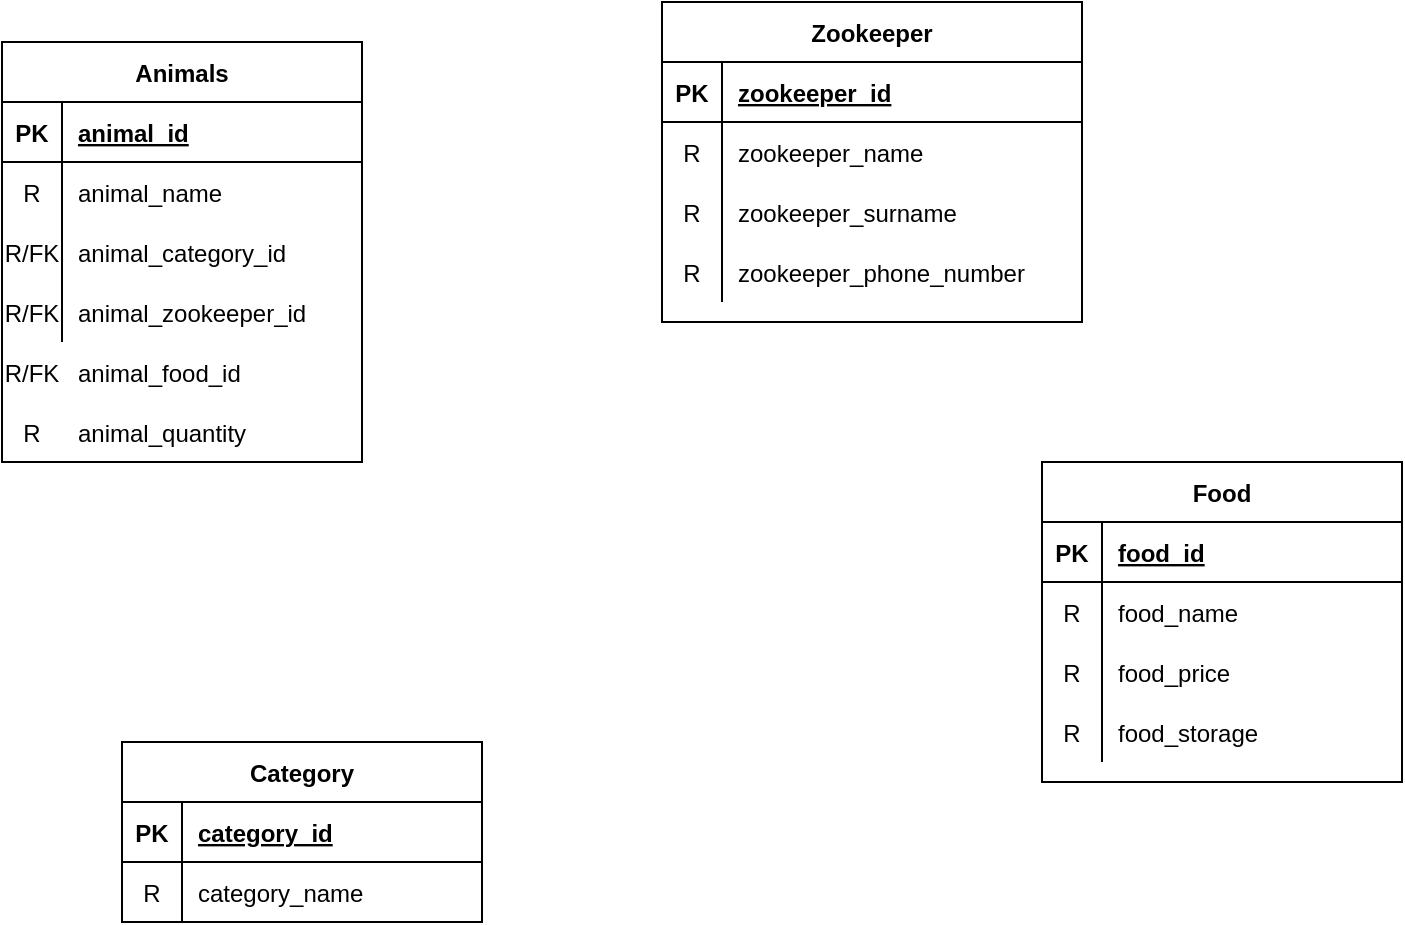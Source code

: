 <mxfile version="14.7.2" type="github">
  <diagram id="sl1sLAIorJPmM6Glef_p" name="Page-1">
    <mxGraphModel dx="1422" dy="762" grid="1" gridSize="10" guides="1" tooltips="1" connect="1" arrows="1" fold="1" page="1" pageScale="1" pageWidth="827" pageHeight="1169" math="0" shadow="0">
      <root>
        <mxCell id="0" />
        <mxCell id="1" parent="0" />
        <mxCell id="H-2fJrms_N8roYaYfMnV-32" value="Zookeeper" style="shape=table;startSize=30;container=1;collapsible=1;childLayout=tableLayout;fixedRows=1;rowLines=0;fontStyle=1;align=center;resizeLast=1;" vertex="1" parent="1">
          <mxGeometry x="400" y="60" width="210" height="160" as="geometry" />
        </mxCell>
        <mxCell id="H-2fJrms_N8roYaYfMnV-33" value="" style="shape=partialRectangle;collapsible=0;dropTarget=0;pointerEvents=0;fillColor=none;top=0;left=0;bottom=1;right=0;points=[[0,0.5],[1,0.5]];portConstraint=eastwest;" vertex="1" parent="H-2fJrms_N8roYaYfMnV-32">
          <mxGeometry y="30" width="210" height="30" as="geometry" />
        </mxCell>
        <mxCell id="H-2fJrms_N8roYaYfMnV-34" value="PK" style="shape=partialRectangle;connectable=0;fillColor=none;top=0;left=0;bottom=0;right=0;fontStyle=1;overflow=hidden;" vertex="1" parent="H-2fJrms_N8roYaYfMnV-33">
          <mxGeometry width="30" height="30" as="geometry" />
        </mxCell>
        <mxCell id="H-2fJrms_N8roYaYfMnV-35" value="zookeeper_id" style="shape=partialRectangle;connectable=0;fillColor=none;top=0;left=0;bottom=0;right=0;align=left;spacingLeft=6;fontStyle=5;overflow=hidden;" vertex="1" parent="H-2fJrms_N8roYaYfMnV-33">
          <mxGeometry x="30" width="180" height="30" as="geometry" />
        </mxCell>
        <mxCell id="H-2fJrms_N8roYaYfMnV-36" value="" style="shape=partialRectangle;collapsible=0;dropTarget=0;pointerEvents=0;fillColor=none;top=0;left=0;bottom=0;right=0;points=[[0,0.5],[1,0.5]];portConstraint=eastwest;" vertex="1" parent="H-2fJrms_N8roYaYfMnV-32">
          <mxGeometry y="60" width="210" height="30" as="geometry" />
        </mxCell>
        <mxCell id="H-2fJrms_N8roYaYfMnV-37" value="R" style="shape=partialRectangle;connectable=0;fillColor=none;top=0;left=0;bottom=0;right=0;editable=1;overflow=hidden;" vertex="1" parent="H-2fJrms_N8roYaYfMnV-36">
          <mxGeometry width="30" height="30" as="geometry" />
        </mxCell>
        <mxCell id="H-2fJrms_N8roYaYfMnV-38" value="zookeeper_name" style="shape=partialRectangle;connectable=0;fillColor=none;top=0;left=0;bottom=0;right=0;align=left;spacingLeft=6;overflow=hidden;" vertex="1" parent="H-2fJrms_N8roYaYfMnV-36">
          <mxGeometry x="30" width="180" height="30" as="geometry" />
        </mxCell>
        <mxCell id="H-2fJrms_N8roYaYfMnV-39" value="" style="shape=partialRectangle;collapsible=0;dropTarget=0;pointerEvents=0;fillColor=none;top=0;left=0;bottom=0;right=0;points=[[0,0.5],[1,0.5]];portConstraint=eastwest;" vertex="1" parent="H-2fJrms_N8roYaYfMnV-32">
          <mxGeometry y="90" width="210" height="30" as="geometry" />
        </mxCell>
        <mxCell id="H-2fJrms_N8roYaYfMnV-40" value="R" style="shape=partialRectangle;connectable=0;fillColor=none;top=0;left=0;bottom=0;right=0;editable=1;overflow=hidden;" vertex="1" parent="H-2fJrms_N8roYaYfMnV-39">
          <mxGeometry width="30" height="30" as="geometry" />
        </mxCell>
        <mxCell id="H-2fJrms_N8roYaYfMnV-41" value="zookeeper_surname" style="shape=partialRectangle;connectable=0;fillColor=none;top=0;left=0;bottom=0;right=0;align=left;spacingLeft=6;overflow=hidden;" vertex="1" parent="H-2fJrms_N8roYaYfMnV-39">
          <mxGeometry x="30" width="180" height="30" as="geometry" />
        </mxCell>
        <mxCell id="H-2fJrms_N8roYaYfMnV-42" value="" style="shape=partialRectangle;collapsible=0;dropTarget=0;pointerEvents=0;fillColor=none;top=0;left=0;bottom=0;right=0;points=[[0,0.5],[1,0.5]];portConstraint=eastwest;" vertex="1" parent="H-2fJrms_N8roYaYfMnV-32">
          <mxGeometry y="120" width="210" height="30" as="geometry" />
        </mxCell>
        <mxCell id="H-2fJrms_N8roYaYfMnV-43" value="R" style="shape=partialRectangle;connectable=0;fillColor=none;top=0;left=0;bottom=0;right=0;editable=1;overflow=hidden;" vertex="1" parent="H-2fJrms_N8roYaYfMnV-42">
          <mxGeometry width="30" height="30" as="geometry" />
        </mxCell>
        <mxCell id="H-2fJrms_N8roYaYfMnV-44" value="zookeeper_phone_number" style="shape=partialRectangle;connectable=0;fillColor=none;top=0;left=0;bottom=0;right=0;align=left;spacingLeft=6;overflow=hidden;" vertex="1" parent="H-2fJrms_N8roYaYfMnV-42">
          <mxGeometry x="30" width="180" height="30" as="geometry" />
        </mxCell>
        <mxCell id="H-2fJrms_N8roYaYfMnV-55" value="Category" style="shape=table;startSize=30;container=1;collapsible=1;childLayout=tableLayout;fixedRows=1;rowLines=0;fontStyle=1;align=center;resizeLast=1;" vertex="1" parent="1">
          <mxGeometry x="130" y="430" width="180" height="90" as="geometry" />
        </mxCell>
        <mxCell id="H-2fJrms_N8roYaYfMnV-56" value="" style="shape=partialRectangle;collapsible=0;dropTarget=0;pointerEvents=0;fillColor=none;top=0;left=0;bottom=1;right=0;points=[[0,0.5],[1,0.5]];portConstraint=eastwest;" vertex="1" parent="H-2fJrms_N8roYaYfMnV-55">
          <mxGeometry y="30" width="180" height="30" as="geometry" />
        </mxCell>
        <mxCell id="H-2fJrms_N8roYaYfMnV-57" value="PK" style="shape=partialRectangle;connectable=0;fillColor=none;top=0;left=0;bottom=0;right=0;fontStyle=1;overflow=hidden;" vertex="1" parent="H-2fJrms_N8roYaYfMnV-56">
          <mxGeometry width="30" height="30" as="geometry" />
        </mxCell>
        <mxCell id="H-2fJrms_N8roYaYfMnV-58" value="category_id" style="shape=partialRectangle;connectable=0;fillColor=none;top=0;left=0;bottom=0;right=0;align=left;spacingLeft=6;fontStyle=5;overflow=hidden;" vertex="1" parent="H-2fJrms_N8roYaYfMnV-56">
          <mxGeometry x="30" width="150" height="30" as="geometry" />
        </mxCell>
        <mxCell id="H-2fJrms_N8roYaYfMnV-59" value="" style="shape=partialRectangle;collapsible=0;dropTarget=0;pointerEvents=0;fillColor=none;top=0;left=0;bottom=0;right=0;points=[[0,0.5],[1,0.5]];portConstraint=eastwest;" vertex="1" parent="H-2fJrms_N8roYaYfMnV-55">
          <mxGeometry y="60" width="180" height="30" as="geometry" />
        </mxCell>
        <mxCell id="H-2fJrms_N8roYaYfMnV-60" value="R" style="shape=partialRectangle;connectable=0;fillColor=none;top=0;left=0;bottom=0;right=0;editable=1;overflow=hidden;" vertex="1" parent="H-2fJrms_N8roYaYfMnV-59">
          <mxGeometry width="30" height="30" as="geometry" />
        </mxCell>
        <mxCell id="H-2fJrms_N8roYaYfMnV-61" value="category_name" style="shape=partialRectangle;connectable=0;fillColor=none;top=0;left=0;bottom=0;right=0;align=left;spacingLeft=6;overflow=hidden;" vertex="1" parent="H-2fJrms_N8roYaYfMnV-59">
          <mxGeometry x="30" width="150" height="30" as="geometry" />
        </mxCell>
        <mxCell id="H-2fJrms_N8roYaYfMnV-68" value="" style="group" vertex="1" connectable="0" parent="1">
          <mxGeometry x="590" y="290" width="180" height="160" as="geometry" />
        </mxCell>
        <mxCell id="H-2fJrms_N8roYaYfMnV-19" value="Food" style="shape=table;startSize=30;container=1;collapsible=1;childLayout=tableLayout;fixedRows=1;rowLines=0;fontStyle=1;align=center;resizeLast=1;" vertex="1" parent="H-2fJrms_N8roYaYfMnV-68">
          <mxGeometry width="180" height="160" as="geometry" />
        </mxCell>
        <mxCell id="H-2fJrms_N8roYaYfMnV-20" value="" style="shape=partialRectangle;collapsible=0;dropTarget=0;pointerEvents=0;fillColor=none;top=0;left=0;bottom=1;right=0;points=[[0,0.5],[1,0.5]];portConstraint=eastwest;" vertex="1" parent="H-2fJrms_N8roYaYfMnV-19">
          <mxGeometry y="30" width="180" height="30" as="geometry" />
        </mxCell>
        <mxCell id="H-2fJrms_N8roYaYfMnV-21" value="PK" style="shape=partialRectangle;connectable=0;fillColor=none;top=0;left=0;bottom=0;right=0;fontStyle=1;overflow=hidden;" vertex="1" parent="H-2fJrms_N8roYaYfMnV-20">
          <mxGeometry width="30" height="30" as="geometry" />
        </mxCell>
        <mxCell id="H-2fJrms_N8roYaYfMnV-22" value="food_id" style="shape=partialRectangle;connectable=0;fillColor=none;top=0;left=0;bottom=0;right=0;align=left;spacingLeft=6;fontStyle=5;overflow=hidden;" vertex="1" parent="H-2fJrms_N8roYaYfMnV-20">
          <mxGeometry x="30" width="150" height="30" as="geometry" />
        </mxCell>
        <mxCell id="H-2fJrms_N8roYaYfMnV-23" value="" style="shape=partialRectangle;collapsible=0;dropTarget=0;pointerEvents=0;fillColor=none;top=0;left=0;bottom=0;right=0;points=[[0,0.5],[1,0.5]];portConstraint=eastwest;" vertex="1" parent="H-2fJrms_N8roYaYfMnV-19">
          <mxGeometry y="60" width="180" height="30" as="geometry" />
        </mxCell>
        <mxCell id="H-2fJrms_N8roYaYfMnV-24" value="R" style="shape=partialRectangle;connectable=0;fillColor=none;top=0;left=0;bottom=0;right=0;editable=1;overflow=hidden;" vertex="1" parent="H-2fJrms_N8roYaYfMnV-23">
          <mxGeometry width="30" height="30" as="geometry" />
        </mxCell>
        <mxCell id="H-2fJrms_N8roYaYfMnV-25" value="food_name" style="shape=partialRectangle;connectable=0;fillColor=none;top=0;left=0;bottom=0;right=0;align=left;spacingLeft=6;overflow=hidden;" vertex="1" parent="H-2fJrms_N8roYaYfMnV-23">
          <mxGeometry x="30" width="150" height="30" as="geometry" />
        </mxCell>
        <mxCell id="H-2fJrms_N8roYaYfMnV-26" value="" style="shape=partialRectangle;collapsible=0;dropTarget=0;pointerEvents=0;fillColor=none;top=0;left=0;bottom=0;right=0;points=[[0,0.5],[1,0.5]];portConstraint=eastwest;" vertex="1" parent="H-2fJrms_N8roYaYfMnV-19">
          <mxGeometry y="90" width="180" height="30" as="geometry" />
        </mxCell>
        <mxCell id="H-2fJrms_N8roYaYfMnV-27" value="" style="shape=partialRectangle;connectable=0;fillColor=none;top=0;left=0;bottom=0;right=0;editable=1;overflow=hidden;" vertex="1" parent="H-2fJrms_N8roYaYfMnV-26">
          <mxGeometry width="30" height="30" as="geometry" />
        </mxCell>
        <mxCell id="H-2fJrms_N8roYaYfMnV-28" value="food_price" style="shape=partialRectangle;connectable=0;fillColor=none;top=0;left=0;bottom=0;right=0;align=left;spacingLeft=6;overflow=hidden;" vertex="1" parent="H-2fJrms_N8roYaYfMnV-26">
          <mxGeometry x="30" width="150" height="30" as="geometry" />
        </mxCell>
        <mxCell id="H-2fJrms_N8roYaYfMnV-29" value="" style="shape=partialRectangle;collapsible=0;dropTarget=0;pointerEvents=0;fillColor=none;top=0;left=0;bottom=0;right=0;points=[[0,0.5],[1,0.5]];portConstraint=eastwest;" vertex="1" parent="H-2fJrms_N8roYaYfMnV-19">
          <mxGeometry y="120" width="180" height="30" as="geometry" />
        </mxCell>
        <mxCell id="H-2fJrms_N8roYaYfMnV-30" value="" style="shape=partialRectangle;connectable=0;fillColor=none;top=0;left=0;bottom=0;right=0;editable=1;overflow=hidden;" vertex="1" parent="H-2fJrms_N8roYaYfMnV-29">
          <mxGeometry width="30" height="30" as="geometry" />
        </mxCell>
        <mxCell id="H-2fJrms_N8roYaYfMnV-31" value="food_storage" style="shape=partialRectangle;connectable=0;fillColor=none;top=0;left=0;bottom=0;right=0;align=left;spacingLeft=6;overflow=hidden;" vertex="1" parent="H-2fJrms_N8roYaYfMnV-29">
          <mxGeometry x="30" width="150" height="30" as="geometry" />
        </mxCell>
        <mxCell id="H-2fJrms_N8roYaYfMnV-53" value="R" style="shape=partialRectangle;connectable=0;fillColor=none;top=0;left=0;bottom=0;right=0;editable=1;overflow=hidden;" vertex="1" parent="H-2fJrms_N8roYaYfMnV-68">
          <mxGeometry y="90" width="30" height="30" as="geometry" />
        </mxCell>
        <mxCell id="H-2fJrms_N8roYaYfMnV-54" value="R" style="shape=partialRectangle;connectable=0;fillColor=none;top=0;left=0;bottom=0;right=0;editable=1;overflow=hidden;" vertex="1" parent="H-2fJrms_N8roYaYfMnV-68">
          <mxGeometry y="120" width="30" height="30" as="geometry" />
        </mxCell>
        <mxCell id="H-2fJrms_N8roYaYfMnV-69" value="" style="group" vertex="1" connectable="0" parent="1">
          <mxGeometry x="70" y="80" width="180" height="210" as="geometry" />
        </mxCell>
        <mxCell id="H-2fJrms_N8roYaYfMnV-6" value="Animals" style="shape=table;startSize=30;container=1;collapsible=1;childLayout=tableLayout;fixedRows=1;rowLines=0;fontStyle=1;align=center;resizeLast=1;" vertex="1" parent="H-2fJrms_N8roYaYfMnV-69">
          <mxGeometry width="180" height="210" as="geometry" />
        </mxCell>
        <mxCell id="H-2fJrms_N8roYaYfMnV-7" value="" style="shape=partialRectangle;collapsible=0;dropTarget=0;pointerEvents=0;fillColor=none;top=0;left=0;bottom=1;right=0;points=[[0,0.5],[1,0.5]];portConstraint=eastwest;" vertex="1" parent="H-2fJrms_N8roYaYfMnV-6">
          <mxGeometry y="30" width="180" height="30" as="geometry" />
        </mxCell>
        <mxCell id="H-2fJrms_N8roYaYfMnV-8" value="PK" style="shape=partialRectangle;connectable=0;fillColor=none;top=0;left=0;bottom=0;right=0;fontStyle=1;overflow=hidden;" vertex="1" parent="H-2fJrms_N8roYaYfMnV-7">
          <mxGeometry width="30" height="30" as="geometry" />
        </mxCell>
        <mxCell id="H-2fJrms_N8roYaYfMnV-9" value="animal_id" style="shape=partialRectangle;connectable=0;fillColor=none;top=0;left=0;bottom=0;right=0;align=left;spacingLeft=6;fontStyle=5;overflow=hidden;" vertex="1" parent="H-2fJrms_N8roYaYfMnV-7">
          <mxGeometry x="30" width="150" height="30" as="geometry" />
        </mxCell>
        <mxCell id="H-2fJrms_N8roYaYfMnV-10" value="" style="shape=partialRectangle;collapsible=0;dropTarget=0;pointerEvents=0;fillColor=none;top=0;left=0;bottom=0;right=0;points=[[0,0.5],[1,0.5]];portConstraint=eastwest;" vertex="1" parent="H-2fJrms_N8roYaYfMnV-6">
          <mxGeometry y="60" width="180" height="30" as="geometry" />
        </mxCell>
        <mxCell id="H-2fJrms_N8roYaYfMnV-11" value="R" style="shape=partialRectangle;connectable=0;fillColor=none;top=0;left=0;bottom=0;right=0;editable=1;overflow=hidden;" vertex="1" parent="H-2fJrms_N8roYaYfMnV-10">
          <mxGeometry width="30" height="30" as="geometry" />
        </mxCell>
        <mxCell id="H-2fJrms_N8roYaYfMnV-12" value="animal_name" style="shape=partialRectangle;connectable=0;fillColor=none;top=0;left=0;bottom=0;right=0;align=left;spacingLeft=6;overflow=hidden;" vertex="1" parent="H-2fJrms_N8roYaYfMnV-10">
          <mxGeometry x="30" width="150" height="30" as="geometry" />
        </mxCell>
        <mxCell id="H-2fJrms_N8roYaYfMnV-13" value="" style="shape=partialRectangle;collapsible=0;dropTarget=0;pointerEvents=0;fillColor=none;top=0;left=0;bottom=0;right=0;points=[[0,0.5],[1,0.5]];portConstraint=eastwest;" vertex="1" parent="H-2fJrms_N8roYaYfMnV-6">
          <mxGeometry y="90" width="180" height="30" as="geometry" />
        </mxCell>
        <mxCell id="H-2fJrms_N8roYaYfMnV-14" value="R/FK" style="shape=partialRectangle;connectable=0;fillColor=none;top=0;left=0;bottom=0;right=0;editable=1;overflow=hidden;" vertex="1" parent="H-2fJrms_N8roYaYfMnV-13">
          <mxGeometry width="30" height="30" as="geometry" />
        </mxCell>
        <mxCell id="H-2fJrms_N8roYaYfMnV-15" value="animal_category_id" style="shape=partialRectangle;connectable=0;fillColor=none;top=0;left=0;bottom=0;right=0;align=left;spacingLeft=6;overflow=hidden;" vertex="1" parent="H-2fJrms_N8roYaYfMnV-13">
          <mxGeometry x="30" width="150" height="30" as="geometry" />
        </mxCell>
        <mxCell id="H-2fJrms_N8roYaYfMnV-16" value="" style="shape=partialRectangle;collapsible=0;dropTarget=0;pointerEvents=0;fillColor=none;top=0;left=0;bottom=0;right=0;points=[[0,0.5],[1,0.5]];portConstraint=eastwest;" vertex="1" parent="H-2fJrms_N8roYaYfMnV-6">
          <mxGeometry y="120" width="180" height="30" as="geometry" />
        </mxCell>
        <mxCell id="H-2fJrms_N8roYaYfMnV-17" value="R/FK" style="shape=partialRectangle;connectable=0;fillColor=none;top=0;left=0;bottom=0;right=0;editable=1;overflow=hidden;" vertex="1" parent="H-2fJrms_N8roYaYfMnV-16">
          <mxGeometry width="30" height="30" as="geometry" />
        </mxCell>
        <mxCell id="H-2fJrms_N8roYaYfMnV-18" value="animal_zookeeper_id" style="shape=partialRectangle;connectable=0;fillColor=none;top=0;left=0;bottom=0;right=0;align=left;spacingLeft=6;overflow=hidden;" vertex="1" parent="H-2fJrms_N8roYaYfMnV-16">
          <mxGeometry x="30" width="150" height="30" as="geometry" />
        </mxCell>
        <mxCell id="H-2fJrms_N8roYaYfMnV-47" value="animal_food_id" style="shape=partialRectangle;connectable=0;fillColor=none;top=0;left=0;bottom=0;right=0;align=left;spacingLeft=6;overflow=hidden;" vertex="1" parent="H-2fJrms_N8roYaYfMnV-69">
          <mxGeometry x="30" y="150" width="150" height="30" as="geometry" />
        </mxCell>
        <mxCell id="H-2fJrms_N8roYaYfMnV-49" value="animal_quantity" style="shape=partialRectangle;connectable=0;fillColor=none;top=0;left=0;bottom=0;right=0;align=left;spacingLeft=6;overflow=hidden;" vertex="1" parent="H-2fJrms_N8roYaYfMnV-69">
          <mxGeometry x="30" y="180" width="150" height="30" as="geometry" />
        </mxCell>
        <mxCell id="H-2fJrms_N8roYaYfMnV-51" value="R/FK" style="shape=partialRectangle;connectable=0;fillColor=none;top=0;left=0;bottom=0;right=0;editable=1;overflow=hidden;" vertex="1" parent="H-2fJrms_N8roYaYfMnV-69">
          <mxGeometry y="150" width="30" height="30" as="geometry" />
        </mxCell>
        <mxCell id="H-2fJrms_N8roYaYfMnV-52" value="R" style="shape=partialRectangle;connectable=0;fillColor=none;top=0;left=0;bottom=0;right=0;editable=1;overflow=hidden;" vertex="1" parent="H-2fJrms_N8roYaYfMnV-69">
          <mxGeometry y="180" width="30" height="30" as="geometry" />
        </mxCell>
      </root>
    </mxGraphModel>
  </diagram>
</mxfile>
